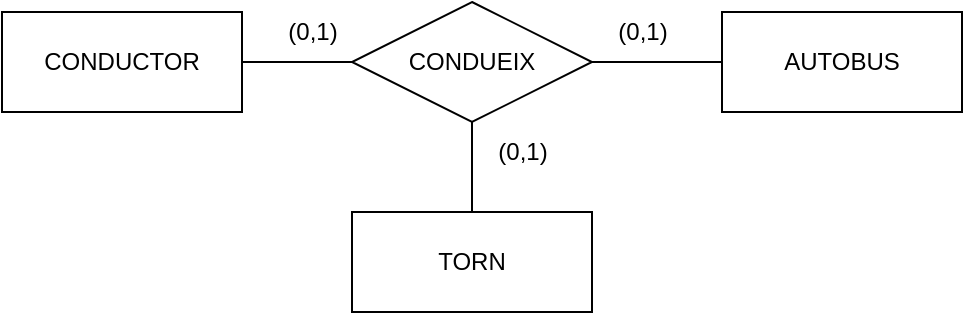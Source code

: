 <mxfile version="15.5.2" type="google" pages="4"><diagram id="01nxqta5JptCPmwq_qyx" name="Ex1"><mxGraphModel dx="1022" dy="468" grid="1" gridSize="10" guides="1" tooltips="1" connect="1" arrows="1" fold="1" page="1" pageScale="1" pageWidth="827" pageHeight="1169" math="0" shadow="0"><root><mxCell id="o9jfOSpmeCGHj8gWWP4z-0"/><mxCell id="o9jfOSpmeCGHj8gWWP4z-1" parent="o9jfOSpmeCGHj8gWWP4z-0"/><mxCell id="Z23ACVf_1QhMH1HTzmhA-0" value="CONDUCTOR" style="whiteSpace=wrap;html=1;align=center;hachureGap=4;pointerEvents=0;" parent="o9jfOSpmeCGHj8gWWP4z-1" vertex="1"><mxGeometry x="190" y="80" width="120" height="50" as="geometry"/></mxCell><mxCell id="Z23ACVf_1QhMH1HTzmhA-1" value="CONDUEIX" style="shape=rhombus;perimeter=rhombusPerimeter;whiteSpace=wrap;html=1;align=center;hachureGap=4;pointerEvents=0;" parent="o9jfOSpmeCGHj8gWWP4z-1" vertex="1"><mxGeometry x="365" y="75" width="120" height="60" as="geometry"/></mxCell><mxCell id="Z23ACVf_1QhMH1HTzmhA-3" value="" style="endArrow=none;html=1;startSize=14;endSize=14;sourcePerimeterSpacing=8;targetPerimeterSpacing=8;exitX=1;exitY=0.5;exitDx=0;exitDy=0;entryX=0;entryY=0.5;entryDx=0;entryDy=0;" parent="o9jfOSpmeCGHj8gWWP4z-1" source="Z23ACVf_1QhMH1HTzmhA-0" target="Z23ACVf_1QhMH1HTzmhA-1" edge="1"><mxGeometry width="50" height="50" relative="1" as="geometry"><mxPoint x="400" y="340" as="sourcePoint"/><mxPoint x="450" y="290" as="targetPoint"/></mxGeometry></mxCell><mxCell id="Z23ACVf_1QhMH1HTzmhA-4" value="" style="endArrow=none;html=1;startSize=14;endSize=14;targetPerimeterSpacing=8;exitX=1;exitY=0.5;exitDx=0;exitDy=0;startArrow=none;" parent="o9jfOSpmeCGHj8gWWP4z-1" source="Z23ACVf_1QhMH1HTzmhA-2" edge="1"><mxGeometry width="50" height="50" relative="1" as="geometry"><mxPoint x="485" y="104.5" as="sourcePoint"/><mxPoint x="610" y="105" as="targetPoint"/></mxGeometry></mxCell><mxCell id="Z23ACVf_1QhMH1HTzmhA-5" value="(0,1)" style="text;html=1;align=center;verticalAlign=middle;resizable=0;points=[];autosize=1;strokeColor=none;fillColor=none;" parent="o9jfOSpmeCGHj8gWWP4z-1" vertex="1"><mxGeometry x="490" y="80" width="40" height="20" as="geometry"/></mxCell><mxCell id="Z23ACVf_1QhMH1HTzmhA-6" value="(0,1)" style="text;html=1;align=center;verticalAlign=middle;resizable=0;points=[];autosize=1;strokeColor=none;fillColor=none;" parent="o9jfOSpmeCGHj8gWWP4z-1" vertex="1"><mxGeometry x="325" y="80" width="40" height="20" as="geometry"/></mxCell><mxCell id="l9dHQ4hsWAlxqAHa-WGH-0" value="TORN" style="whiteSpace=wrap;html=1;align=center;hachureGap=4;pointerEvents=0;" parent="o9jfOSpmeCGHj8gWWP4z-1" vertex="1"><mxGeometry x="365" y="180" width="120" height="50" as="geometry"/></mxCell><mxCell id="l9dHQ4hsWAlxqAHa-WGH-1" value="" style="endArrow=none;html=1;startSize=14;endSize=14;sourcePerimeterSpacing=8;targetPerimeterSpacing=8;entryX=0.5;entryY=1;entryDx=0;entryDy=0;exitX=0.5;exitY=0;exitDx=0;exitDy=0;" parent="o9jfOSpmeCGHj8gWWP4z-1" source="l9dHQ4hsWAlxqAHa-WGH-0" target="Z23ACVf_1QhMH1HTzmhA-1" edge="1"><mxGeometry width="50" height="50" relative="1" as="geometry"><mxPoint x="300" y="230" as="sourcePoint"/><mxPoint x="350" y="180" as="targetPoint"/></mxGeometry></mxCell><mxCell id="l9dHQ4hsWAlxqAHa-WGH-2" value="(0,1)" style="text;html=1;align=center;verticalAlign=middle;resizable=0;points=[];autosize=1;strokeColor=none;fillColor=none;" parent="o9jfOSpmeCGHj8gWWP4z-1" vertex="1"><mxGeometry x="430" y="140" width="40" height="20" as="geometry"/></mxCell><mxCell id="Z23ACVf_1QhMH1HTzmhA-2" value="AUTOBUS" style="whiteSpace=wrap;html=1;align=center;hachureGap=4;pointerEvents=0;" parent="o9jfOSpmeCGHj8gWWP4z-1" vertex="1"><mxGeometry x="550" y="80" width="120" height="50" as="geometry"/></mxCell><mxCell id="hZjuMSODvWPwpFnRnklr-0" value="" style="endArrow=none;html=1;startSize=14;endSize=14;sourcePerimeterSpacing=8;exitX=1;exitY=0.5;exitDx=0;exitDy=0;" edge="1" parent="o9jfOSpmeCGHj8gWWP4z-1" source="Z23ACVf_1QhMH1HTzmhA-1" target="Z23ACVf_1QhMH1HTzmhA-2"><mxGeometry width="50" height="50" relative="1" as="geometry"><mxPoint x="485" y="105" as="sourcePoint"/><mxPoint x="610" y="105" as="targetPoint"/></mxGeometry></mxCell></root></mxGraphModel></diagram><diagram id="JqNacqi2z2oJXgEpdEbk" name="Ex2"><mxGraphModel dx="1849" dy="468" grid="1" gridSize="10" guides="1" tooltips="1" connect="1" arrows="1" fold="1" page="1" pageScale="1" pageWidth="827" pageHeight="1169" math="0" shadow="0"><root><mxCell id="vY6MvEbX7qZvtqsVK3sb-0"/><mxCell id="vY6MvEbX7qZvtqsVK3sb-1" parent="vY6MvEbX7qZvtqsVK3sb-0"/><mxCell id="xX-tBYY9FS4tJkbGjZ-_-0" value="ARTICLE" style="whiteSpace=wrap;html=1;align=center;hachureGap=4;pointerEvents=0;" parent="vY6MvEbX7qZvtqsVK3sb-1" vertex="1"><mxGeometry x="-231" y="445" width="110" height="50" as="geometry"/></mxCell><mxCell id="xX-tBYY9FS4tJkbGjZ-_-1" value="PUBLICAT" style="shape=rhombus;perimeter=rhombusPerimeter;whiteSpace=wrap;html=1;align=center;hachureGap=4;pointerEvents=0;" parent="vY6MvEbX7qZvtqsVK3sb-1" vertex="1"><mxGeometry x="-45" y="440" width="120" height="60" as="geometry"/></mxCell><mxCell id="xX-tBYY9FS4tJkbGjZ-_-2" value="DIARI" style="whiteSpace=wrap;html=1;align=center;hachureGap=4;pointerEvents=0;" parent="vY6MvEbX7qZvtqsVK3sb-1" vertex="1"><mxGeometry x="180" y="445" width="110" height="50" as="geometry"/></mxCell><mxCell id="xX-tBYY9FS4tJkbGjZ-_-3" value="ESCRIT" style="shape=rhombus;perimeter=rhombusPerimeter;whiteSpace=wrap;html=1;align=center;hachureGap=4;pointerEvents=0;" parent="vY6MvEbX7qZvtqsVK3sb-1" vertex="1"><mxGeometry x="-236" y="330" width="120" height="60" as="geometry"/></mxCell><mxCell id="xX-tBYY9FS4tJkbGjZ-_-4" value="" style="endArrow=none;html=1;startSize=14;endSize=14;sourcePerimeterSpacing=8;targetPerimeterSpacing=8;entryX=0;entryY=0.5;entryDx=0;entryDy=0;exitX=1;exitY=0.5;exitDx=0;exitDy=0;" parent="vY6MvEbX7qZvtqsVK3sb-1" source="xX-tBYY9FS4tJkbGjZ-_-0" target="xX-tBYY9FS4tJkbGjZ-_-1" edge="1"><mxGeometry width="50" height="50" relative="1" as="geometry"><mxPoint x="-131" y="469.5" as="sourcePoint"/><mxPoint x="9" y="470" as="targetPoint"/></mxGeometry></mxCell><mxCell id="xX-tBYY9FS4tJkbGjZ-_-5" value="" style="endArrow=none;html=1;startSize=14;endSize=14;sourcePerimeterSpacing=8;targetPerimeterSpacing=8;entryX=0;entryY=0.5;entryDx=0;entryDy=0;exitX=1;exitY=0.5;exitDx=0;exitDy=0;" parent="vY6MvEbX7qZvtqsVK3sb-1" source="xX-tBYY9FS4tJkbGjZ-_-1" target="xX-tBYY9FS4tJkbGjZ-_-2" edge="1"><mxGeometry width="50" height="50" relative="1" as="geometry"><mxPoint x="75" y="469.5" as="sourcePoint"/><mxPoint x="201" y="470" as="targetPoint"/></mxGeometry></mxCell><mxCell id="xX-tBYY9FS4tJkbGjZ-_-6" value="" style="endArrow=none;html=1;startSize=14;endSize=14;sourcePerimeterSpacing=8;targetPerimeterSpacing=8;entryX=0.5;entryY=0;entryDx=0;entryDy=0;exitX=0.5;exitY=1;exitDx=0;exitDy=0;" parent="vY6MvEbX7qZvtqsVK3sb-1" source="xX-tBYY9FS4tJkbGjZ-_-3" target="xX-tBYY9FS4tJkbGjZ-_-0" edge="1"><mxGeometry width="50" height="50" relative="1" as="geometry"><mxPoint x="-35" y="360" as="sourcePoint"/><mxPoint x="-176" y="495" as="targetPoint"/><Array as="points"/></mxGeometry></mxCell><mxCell id="xX-tBYY9FS4tJkbGjZ-_-24" value="" style="endArrow=none;html=1;startSize=14;endSize=14;sourcePerimeterSpacing=8;targetPerimeterSpacing=8;entryX=0.5;entryY=1;entryDx=0;entryDy=0;exitX=0.5;exitY=0;exitDx=0;exitDy=0;" parent="vY6MvEbX7qZvtqsVK3sb-1" target="xX-tBYY9FS4tJkbGjZ-_-25" edge="1" source="xX-tBYY9FS4tJkbGjZ-_-3"><mxGeometry width="50" height="50" relative="1" as="geometry"><mxPoint x="-176" y="180" as="sourcePoint"/><mxPoint x="48" y="139.5" as="targetPoint"/></mxGeometry></mxCell><mxCell id="xX-tBYY9FS4tJkbGjZ-_-25" value="AUTOR" style="whiteSpace=wrap;html=1;align=center;hachureGap=4;pointerEvents=0;" parent="vY6MvEbX7qZvtqsVK3sb-1" vertex="1"><mxGeometry x="-231" y="230" width="110" height="50" as="geometry"/></mxCell><mxCell id="xX-tBYY9FS4tJkbGjZ-_-37" value="(0,N)" style="text;html=1;align=center;verticalAlign=middle;resizable=0;points=[];autosize=1;strokeColor=none;fillColor=none;" parent="vY6MvEbX7qZvtqsVK3sb-1" vertex="1"><mxGeometry x="107" y="445" width="40" height="20" as="geometry"/></mxCell><mxCell id="xX-tBYY9FS4tJkbGjZ-_-38" value="(1,M)" style="text;html=1;align=center;verticalAlign=middle;resizable=0;points=[];autosize=1;strokeColor=none;fillColor=none;" parent="vY6MvEbX7qZvtqsVK3sb-1" vertex="1"><mxGeometry x="-85" y="445" width="40" height="20" as="geometry"/></mxCell><mxCell id="xX-tBYY9FS4tJkbGjZ-_-39" value="(1,1)" style="text;html=1;align=center;verticalAlign=middle;resizable=0;points=[];autosize=1;strokeColor=none;fillColor=none;" parent="vY6MvEbX7qZvtqsVK3sb-1" vertex="1"><mxGeometry x="-165" y="290" width="40" height="20" as="geometry"/></mxCell><mxCell id="xX-tBYY9FS4tJkbGjZ-_-40" value="(0,N)" style="text;html=1;align=center;verticalAlign=middle;resizable=0;points=[];autosize=1;strokeColor=none;fillColor=none;" parent="vY6MvEbX7qZvtqsVK3sb-1" vertex="1"><mxGeometry x="-161" y="400" width="40" height="20" as="geometry"/></mxCell><mxCell id="xX-tBYY9FS4tJkbGjZ-_-41" value="" style="endArrow=none;html=1;startSize=14;endSize=14;sourcePerimeterSpacing=8;targetPerimeterSpacing=8;exitX=1;exitY=0.5;exitDx=0;exitDy=0;entryX=0;entryY=0.5;entryDx=0;entryDy=0;" parent="vY6MvEbX7qZvtqsVK3sb-1" source="xX-tBYY9FS4tJkbGjZ-_-25" target="xX-tBYY9FS4tJkbGjZ-_-42" edge="1"><mxGeometry width="50" height="50" relative="1" as="geometry"><mxPoint x="-35" y="235" as="sourcePoint"/><mxPoint x="285" y="255" as="targetPoint"/></mxGeometry></mxCell><mxCell id="xX-tBYY9FS4tJkbGjZ-_-42" value="TREBALLA" style="shape=rhombus;perimeter=rhombusPerimeter;whiteSpace=wrap;html=1;align=center;hachureGap=4;pointerEvents=0;" parent="vY6MvEbX7qZvtqsVK3sb-1" vertex="1"><mxGeometry x="175" y="220" width="120" height="70" as="geometry"/></mxCell><mxCell id="xX-tBYY9FS4tJkbGjZ-_-43" value="" style="endArrow=none;html=1;startSize=14;endSize=14;sourcePerimeterSpacing=8;targetPerimeterSpacing=8;entryX=0.5;entryY=0;entryDx=0;entryDy=0;exitX=0.5;exitY=1;exitDx=0;exitDy=0;" parent="vY6MvEbX7qZvtqsVK3sb-1" source="xX-tBYY9FS4tJkbGjZ-_-42" target="xX-tBYY9FS4tJkbGjZ-_-2" edge="1"><mxGeometry width="50" height="50" relative="1" as="geometry"><mxPoint x="295" y="310" as="sourcePoint"/><mxPoint x="317" y="680" as="targetPoint"/></mxGeometry></mxCell><mxCell id="xX-tBYY9FS4tJkbGjZ-_-44" value="(1,N)" style="text;html=1;align=center;verticalAlign=middle;resizable=0;points=[];autosize=1;strokeColor=none;fillColor=none;" parent="vY6MvEbX7qZvtqsVK3sb-1" vertex="1"><mxGeometry x="-5" y="220" width="40" height="20" as="geometry"/></mxCell><mxCell id="xX-tBYY9FS4tJkbGjZ-_-45" value="(0,1)" style="text;html=1;align=center;verticalAlign=middle;resizable=0;points=[];autosize=1;strokeColor=none;fillColor=none;" parent="vY6MvEbX7qZvtqsVK3sb-1" vertex="1"><mxGeometry x="250" y="360" width="40" height="20" as="geometry"/></mxCell><mxCell id="xX-tBYY9FS4tJkbGjZ-_-46" value="ARTICLE: (titol, arxiu) CLAU arxiu&lt;br&gt;AUTOR: (nom, professio, nombre articles) CLAU professio.&lt;br&gt;DIARI: (nom, adreça, telefon, pag web) CLAU: nom&lt;br&gt;TIPUS: (categoria) CLAU: categoria" style="text;html=1;align=left;verticalAlign=middle;resizable=0;points=[];autosize=1;strokeColor=none;fillColor=none;" parent="vY6MvEbX7qZvtqsVK3sb-1" vertex="1"><mxGeometry x="-236" y="530" width="330" height="60" as="geometry"/></mxCell></root></mxGraphModel></diagram><diagram id="kDRr9GW08TbUx7aWGcmv" name="Ex3"><mxGraphModel dx="1022" dy="468" grid="1" gridSize="10" guides="1" tooltips="1" connect="1" arrows="1" fold="1" page="1" pageScale="1" pageWidth="827" pageHeight="1169" math="0" shadow="0"><root><mxCell id="EGj7VdJeCQDzNGIoyg1Q-0"/><mxCell id="EGj7VdJeCQDzNGIoyg1Q-1" parent="EGj7VdJeCQDzNGIoyg1Q-0"/><mxCell id="D7HtRCj7yB0Q2aSr1XLO-10" value="CURS" style="whiteSpace=wrap;html=1;align=center;hachureGap=4;pointerEvents=0;" parent="EGj7VdJeCQDzNGIoyg1Q-1" vertex="1"><mxGeometry x="774" y="230" width="100" height="40" as="geometry"/></mxCell><mxCell id="D7HtRCj7yB0Q2aSr1XLO-12" value="PREREQUISIT" style="shape=rhombus;perimeter=rhombusPerimeter;whiteSpace=wrap;html=1;align=center;hachureGap=4;pointerEvents=0;" parent="EGj7VdJeCQDzNGIoyg1Q-1" vertex="1"><mxGeometry x="950" y="220" width="120" height="60" as="geometry"/></mxCell><mxCell id="D7HtRCj7yB0Q2aSr1XLO-14" value="TREBALLADOR" style="whiteSpace=wrap;html=1;align=center;" parent="EGj7VdJeCQDzNGIoyg1Q-1" vertex="1"><mxGeometry x="364" y="230" width="100" height="40" as="geometry"/></mxCell><mxCell id="D7HtRCj7yB0Q2aSr1XLO-16" value="IMPARTEIX" style="shape=rhombus;perimeter=rhombusPerimeter;whiteSpace=wrap;html=1;align=center;" parent="EGj7VdJeCQDzNGIoyg1Q-1" vertex="1"><mxGeometry x="550" y="170" width="120" height="60" as="geometry"/></mxCell><mxCell id="D7HtRCj7yB0Q2aSr1XLO-42" value="(0,N)" style="text;html=1;align=center;verticalAlign=middle;resizable=0;points=[];autosize=1;strokeColor=none;fillColor=none;" parent="EGj7VdJeCQDzNGIoyg1Q-1" vertex="1"><mxGeometry x="750" y="320" width="40" height="20" as="geometry"/></mxCell><mxCell id="D7HtRCj7yB0Q2aSr1XLO-49" value="REP" style="shape=rhombus;perimeter=rhombusPerimeter;whiteSpace=wrap;html=1;align=center;" parent="EGj7VdJeCQDzNGIoyg1Q-1" vertex="1"><mxGeometry x="560" y="300" width="120" height="60" as="geometry"/></mxCell><mxCell id="D7HtRCj7yB0Q2aSr1XLO-54" value="" style="endArrow=none;html=1;exitX=1;exitY=0.5;exitDx=0;exitDy=0;entryX=0;entryY=0.5;entryDx=0;entryDy=0;" parent="EGj7VdJeCQDzNGIoyg1Q-1" source="D7HtRCj7yB0Q2aSr1XLO-10" target="D7HtRCj7yB0Q2aSr1XLO-12" edge="1"><mxGeometry width="50" height="50" relative="1" as="geometry"><mxPoint x="824" y="230" as="sourcePoint"/><mxPoint x="1020" y="280" as="targetPoint"/><Array as="points"/></mxGeometry></mxCell><mxCell id="w59Xa8Xx9qYoWli3Ld1o-7" value="(0,N)" style="text;html=1;align=center;verticalAlign=middle;resizable=0;points=[];autosize=1;strokeColor=none;fillColor=none;" parent="EGj7VdJeCQDzNGIoyg1Q-1" vertex="1"><mxGeometry x="900" y="220" width="40" height="20" as="geometry"/></mxCell><mxCell id="w59Xa8Xx9qYoWli3Ld1o-8" value="(1,M)" style="text;html=1;align=center;verticalAlign=middle;resizable=0;points=[];autosize=1;strokeColor=none;fillColor=none;" parent="EGj7VdJeCQDzNGIoyg1Q-1" vertex="1"><mxGeometry x="470" y="330" width="40" height="20" as="geometry"/></mxCell><mxCell id="w59Xa8Xx9qYoWli3Ld1o-9" value="(0,N)" style="text;html=1;align=center;verticalAlign=middle;resizable=0;points=[];autosize=1;strokeColor=none;fillColor=none;" parent="EGj7VdJeCQDzNGIoyg1Q-1" vertex="1"><mxGeometry x="700" y="170" width="40" height="20" as="geometry"/></mxCell><mxCell id="w59Xa8Xx9qYoWli3Ld1o-11" value="(1,M)" style="text;html=1;align=center;verticalAlign=middle;resizable=0;points=[];autosize=1;strokeColor=none;fillColor=none;" parent="EGj7VdJeCQDzNGIoyg1Q-1" vertex="1"><mxGeometry x="490" y="180" width="40" height="20" as="geometry"/></mxCell><mxCell id="-2vYOuoBNfVlcARDUnOF-2" value="" style="endArrow=none;html=1;rounded=0;entryX=0;entryY=0.5;entryDx=0;entryDy=0;exitX=0.5;exitY=0;exitDx=0;exitDy=0;" edge="1" parent="EGj7VdJeCQDzNGIoyg1Q-1" source="D7HtRCj7yB0Q2aSr1XLO-14" target="D7HtRCj7yB0Q2aSr1XLO-16"><mxGeometry width="50" height="50" relative="1" as="geometry"><mxPoint x="780" y="270" as="sourcePoint"/><mxPoint x="830" y="220" as="targetPoint"/></mxGeometry></mxCell><mxCell id="-2vYOuoBNfVlcARDUnOF-3" value="" style="endArrow=none;html=1;rounded=0;exitX=0.5;exitY=1;exitDx=0;exitDy=0;entryX=0;entryY=0.5;entryDx=0;entryDy=0;" edge="1" parent="EGj7VdJeCQDzNGIoyg1Q-1" source="D7HtRCj7yB0Q2aSr1XLO-14" target="D7HtRCj7yB0Q2aSr1XLO-49"><mxGeometry width="50" height="50" relative="1" as="geometry"><mxPoint x="780" y="270" as="sourcePoint"/><mxPoint x="830" y="220" as="targetPoint"/></mxGeometry></mxCell><mxCell id="-2vYOuoBNfVlcARDUnOF-4" value="" style="endArrow=none;html=1;rounded=0;entryX=1;entryY=0.5;entryDx=0;entryDy=0;exitX=0.5;exitY=1;exitDx=0;exitDy=0;" edge="1" parent="EGj7VdJeCQDzNGIoyg1Q-1" source="D7HtRCj7yB0Q2aSr1XLO-10" target="D7HtRCj7yB0Q2aSr1XLO-49"><mxGeometry width="50" height="50" relative="1" as="geometry"><mxPoint x="780" y="270" as="sourcePoint"/><mxPoint x="830" y="220" as="targetPoint"/></mxGeometry></mxCell><mxCell id="-2vYOuoBNfVlcARDUnOF-5" value="" style="endArrow=none;html=1;rounded=0;entryX=1;entryY=0.5;entryDx=0;entryDy=0;exitX=0.5;exitY=0;exitDx=0;exitDy=0;" edge="1" parent="EGj7VdJeCQDzNGIoyg1Q-1" source="D7HtRCj7yB0Q2aSr1XLO-10" target="D7HtRCj7yB0Q2aSr1XLO-16"><mxGeometry width="50" height="50" relative="1" as="geometry"><mxPoint x="780" y="270" as="sourcePoint"/><mxPoint x="830" y="220" as="targetPoint"/></mxGeometry></mxCell></root></mxGraphModel></diagram><diagram id="j6TC2NT-lb8kEXoztrZO" name="Ex4"><mxGraphModel dx="1022" dy="468" grid="1" gridSize="10" guides="1" tooltips="1" connect="1" arrows="1" fold="1" page="1" pageScale="1" pageWidth="827" pageHeight="1169" math="0" shadow="0"><root><mxCell id="0"/><mxCell id="1" parent="0"/><mxCell id="UDFejZ2-UPPuBcV_Zkyj-1" value="LINIA" style="rounded=0;whiteSpace=wrap;html=1;hachureGap=4;pointerEvents=0;align=center;" parent="1" vertex="1"><mxGeometry x="165" y="145" width="110" height="40" as="geometry"/></mxCell><mxCell id="UDFejZ2-UPPuBcV_Zkyj-22" style="edgeStyle=none;curved=1;rounded=0;orthogonalLoop=1;jettySize=auto;html=1;entryX=0.5;entryY=0;entryDx=0;entryDy=0;endArrow=none;startSize=14;endSize=14;sourcePerimeterSpacing=8;targetPerimeterSpacing=8;endFill=0;exitX=0.5;exitY=1;exitDx=0;exitDy=0;" parent="1" source="UDFejZ2-UPPuBcV_Zkyj-2" target="UDFejZ2-UPPuBcV_Zkyj-18" edge="1"><mxGeometry relative="1" as="geometry"/></mxCell><mxCell id="UDFejZ2-UPPuBcV_Zkyj-2" value="&lt;div&gt;ESTACIO&lt;/div&gt;" style="rounded=0;whiteSpace=wrap;html=1;hachureGap=4;pointerEvents=0;align=center;" parent="1" vertex="1"><mxGeometry x="495" y="145" width="110" height="40" as="geometry"/></mxCell><mxCell id="UDFejZ2-UPPuBcV_Zkyj-3" value="COMPOSTA" style="rhombus;whiteSpace=wrap;html=1;hachureGap=4;pointerEvents=0;align=center;" parent="1" vertex="1"><mxGeometry x="329" y="140" width="120" height="50" as="geometry"/></mxCell><mxCell id="UDFejZ2-UPPuBcV_Zkyj-4" value="" style="endArrow=none;html=1;startSize=14;endSize=14;sourcePerimeterSpacing=8;targetPerimeterSpacing=8;exitX=1;exitY=0.5;exitDx=0;exitDy=0;entryX=0;entryY=0.5;entryDx=0;entryDy=0;" parent="1" source="UDFejZ2-UPPuBcV_Zkyj-1" target="UDFejZ2-UPPuBcV_Zkyj-3" edge="1"><mxGeometry width="50" height="50" relative="1" as="geometry"><mxPoint x="375" y="295" as="sourcePoint"/><mxPoint x="425" y="245" as="targetPoint"/></mxGeometry></mxCell><mxCell id="UDFejZ2-UPPuBcV_Zkyj-5" value="" style="endArrow=none;html=1;startSize=14;endSize=14;sourcePerimeterSpacing=8;targetPerimeterSpacing=8;entryX=0;entryY=0.5;entryDx=0;entryDy=0;exitX=1;exitY=0.5;exitDx=0;exitDy=0;" parent="1" source="UDFejZ2-UPPuBcV_Zkyj-3" target="UDFejZ2-UPPuBcV_Zkyj-2" edge="1"><mxGeometry width="50" height="50" relative="1" as="geometry"><mxPoint x="365" y="285" as="sourcePoint"/><mxPoint x="415" y="235" as="targetPoint"/></mxGeometry></mxCell><mxCell id="UDFejZ2-UPPuBcV_Zkyj-13" value="ASSIGNAT" style="rhombus;whiteSpace=wrap;html=1;hachureGap=4;pointerEvents=0;align=center;" parent="1" vertex="1"><mxGeometry x="160" y="225" width="120" height="50" as="geometry"/></mxCell><mxCell id="UDFejZ2-UPPuBcV_Zkyj-14" value="TREN" style="rounded=0;whiteSpace=wrap;html=1;hachureGap=4;pointerEvents=0;align=center;" parent="1" vertex="1"><mxGeometry x="165" y="315" width="110" height="40" as="geometry"/></mxCell><mxCell id="UDFejZ2-UPPuBcV_Zkyj-15" value="" style="endArrow=none;html=1;startSize=14;endSize=14;sourcePerimeterSpacing=8;targetPerimeterSpacing=8;entryX=0.5;entryY=1;entryDx=0;entryDy=0;exitX=0.5;exitY=0;exitDx=0;exitDy=0;" parent="1" source="UDFejZ2-UPPuBcV_Zkyj-13" target="UDFejZ2-UPPuBcV_Zkyj-1" edge="1"><mxGeometry width="50" height="50" relative="1" as="geometry"><mxPoint x="220" y="235" as="sourcePoint"/><mxPoint x="275" y="215" as="targetPoint"/></mxGeometry></mxCell><mxCell id="UDFejZ2-UPPuBcV_Zkyj-16" value="" style="endArrow=none;html=1;startSize=14;endSize=14;sourcePerimeterSpacing=8;targetPerimeterSpacing=8;entryX=0.5;entryY=1;entryDx=0;entryDy=0;exitX=0.5;exitY=0;exitDx=0;exitDy=0;" parent="1" source="UDFejZ2-UPPuBcV_Zkyj-14" target="UDFejZ2-UPPuBcV_Zkyj-13" edge="1"><mxGeometry width="50" height="50" relative="1" as="geometry"><mxPoint x="225" y="235" as="sourcePoint"/><mxPoint x="230" y="195" as="targetPoint"/></mxGeometry></mxCell><mxCell id="UDFejZ2-UPPuBcV_Zkyj-17" value="COTXERA" style="rounded=0;whiteSpace=wrap;html=1;hachureGap=4;pointerEvents=0;align=center;" parent="1" vertex="1"><mxGeometry x="495" y="315" width="110" height="40" as="geometry"/></mxCell><mxCell id="UDFejZ2-UPPuBcV_Zkyj-23" value="" style="edgeStyle=none;curved=1;rounded=0;orthogonalLoop=1;jettySize=auto;html=1;endArrow=none;startSize=14;endSize=14;sourcePerimeterSpacing=8;targetPerimeterSpacing=8;endFill=0;entryX=0.5;entryY=0;entryDx=0;entryDy=0;exitX=0.5;exitY=1;exitDx=0;exitDy=0;" parent="1" source="UDFejZ2-UPPuBcV_Zkyj-18" target="UDFejZ2-UPPuBcV_Zkyj-17" edge="1"><mxGeometry relative="1" as="geometry"/></mxCell><mxCell id="UDFejZ2-UPPuBcV_Zkyj-18" value="DESIGNADA" style="rhombus;whiteSpace=wrap;html=1;hachureGap=4;pointerEvents=0;align=center;" parent="1" vertex="1"><mxGeometry x="490" y="225" width="120" height="50" as="geometry"/></mxCell><mxCell id="UDFejZ2-UPPuBcV_Zkyj-19" value="ATEN" style="rhombus;whiteSpace=wrap;html=1;hachureGap=4;pointerEvents=0;align=center;" parent="1" vertex="1"><mxGeometry x="324" y="310" width="120" height="50" as="geometry"/></mxCell><mxCell id="UDFejZ2-UPPuBcV_Zkyj-20" value="" style="endArrow=none;html=1;startSize=14;endSize=14;sourcePerimeterSpacing=8;targetPerimeterSpacing=8;exitX=1;exitY=0.5;exitDx=0;exitDy=0;entryX=0.067;entryY=0.5;entryDx=0;entryDy=0;entryPerimeter=0;" parent="1" source="UDFejZ2-UPPuBcV_Zkyj-14" target="UDFejZ2-UPPuBcV_Zkyj-19" edge="1"><mxGeometry width="50" height="50" relative="1" as="geometry"><mxPoint x="285" y="175" as="sourcePoint"/><mxPoint x="339" y="175" as="targetPoint"/></mxGeometry></mxCell><mxCell id="UDFejZ2-UPPuBcV_Zkyj-21" value="" style="endArrow=none;html=1;startSize=14;endSize=14;sourcePerimeterSpacing=8;targetPerimeterSpacing=8;entryX=0;entryY=0.5;entryDx=0;entryDy=0;" parent="1" target="UDFejZ2-UPPuBcV_Zkyj-17" edge="1"><mxGeometry width="50" height="50" relative="1" as="geometry"><mxPoint x="445" y="335" as="sourcePoint"/><mxPoint x="342.04" y="345" as="targetPoint"/></mxGeometry></mxCell><mxCell id="UDFejZ2-UPPuBcV_Zkyj-25" value="(0, N)" style="text;html=1;align=center;verticalAlign=middle;resizable=0;points=[];autosize=1;strokeColor=none;fillColor=none;" parent="1" vertex="1"><mxGeometry x="279" y="145" width="50" height="20" as="geometry"/></mxCell><mxCell id="UDFejZ2-UPPuBcV_Zkyj-26" value="(0, 1)" style="text;html=1;align=center;verticalAlign=middle;resizable=0;points=[];autosize=1;strokeColor=none;fillColor=none;" parent="1" vertex="1"><mxGeometry x="454" y="145" width="40" height="20" as="geometry"/></mxCell><mxCell id="UDFejZ2-UPPuBcV_Zkyj-30" value="(0, 1)" style="text;html=1;align=center;verticalAlign=middle;resizable=0;points=[];autosize=1;strokeColor=none;fillColor=none;" parent="1" vertex="1"><mxGeometry x="225" y="195" width="40" height="20" as="geometry"/></mxCell><mxCell id="UDFejZ2-UPPuBcV_Zkyj-31" value="(1, N)" style="text;html=1;align=center;verticalAlign=middle;resizable=0;points=[];autosize=1;strokeColor=none;fillColor=none;" parent="1" vertex="1"><mxGeometry x="230" y="290" width="50" height="20" as="geometry"/></mxCell><mxCell id="UDFejZ2-UPPuBcV_Zkyj-32" value="(1, 1)" style="text;html=1;align=center;verticalAlign=middle;resizable=0;points=[];autosize=1;strokeColor=none;fillColor=none;" parent="1" vertex="1"><mxGeometry x="505" y="195" width="40" height="20" as="geometry"/></mxCell><mxCell id="UDFejZ2-UPPuBcV_Zkyj-33" value="(0, 1)" style="text;html=1;align=center;verticalAlign=middle;resizable=0;points=[];autosize=1;strokeColor=none;fillColor=none;" parent="1" vertex="1"><mxGeometry x="505" y="285" width="40" height="20" as="geometry"/></mxCell><mxCell id="UDFejZ2-UPPuBcV_Zkyj-34" value="(0, N)" style="text;html=1;align=center;verticalAlign=middle;resizable=0;points=[];autosize=1;strokeColor=none;fillColor=none;" parent="1" vertex="1"><mxGeometry x="289" y="305" width="50" height="20" as="geometry"/></mxCell><mxCell id="UDFejZ2-UPPuBcV_Zkyj-35" value="(1, 1)" style="text;html=1;align=center;verticalAlign=middle;resizable=0;points=[];autosize=1;strokeColor=none;fillColor=none;" parent="1" vertex="1"><mxGeometry x="444" y="305" width="40" height="20" as="geometry"/></mxCell></root></mxGraphModel></diagram></mxfile>
